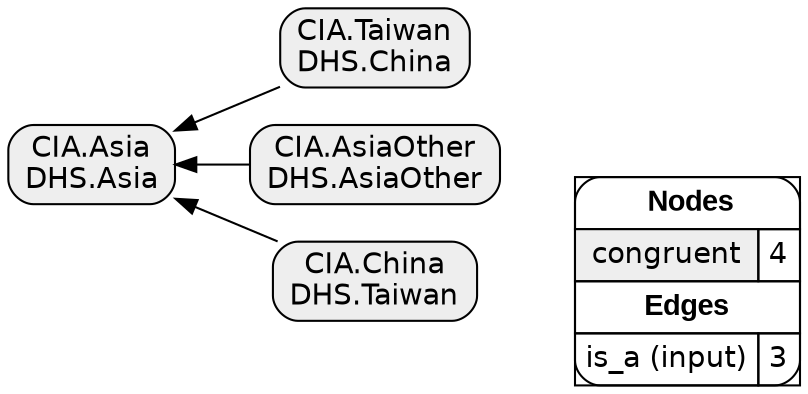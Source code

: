 digraph{
rankdir=RL
node[shape=box style="filled,rounded" fillcolor="#EEEEEE" fontname="helvetica"] 
"CIA.Taiwan\nDHS.China"
"CIA.AsiaOther\nDHS.AsiaOther"
"CIA.China\nDHS.Taiwan"
"CIA.Asia\nDHS.Asia"
edge[arrowhead=normal style=solid color="#000000" constraint=true penwidth=1]
"CIA.AsiaOther\nDHS.AsiaOther" -> "CIA.Asia\nDHS.Asia"
"CIA.China\nDHS.Taiwan" -> "CIA.Asia\nDHS.Asia"
"CIA.Taiwan\nDHS.China" -> "CIA.Asia\nDHS.Asia"
edge[arrowhead=normal style=dotted color="#000000" constraint=true penwidth=1]
node[shape=box] 
{rank=source Legend [fillcolor= white margin=0 label=< 
 <TABLE BORDER="0" CELLBORDER="1" CELLSPACING="0" CELLPADDING="4"> 
<TR> <TD COLSPAN="2"><font face="Arial Black"> Nodes</font></TD> </TR> 
<TR> 
 <TD bgcolor="#EEEEEE" fontname="helvetica">congruent</TD> 
 <TD>4</TD> 
 </TR> 
<TR> <TD COLSPAN="2"><font face = "Arial Black"> Edges </font></TD> </TR> 
<TR> 
 <TD><font color ="#000000">is_a (input)</font></TD><TD>3</TD>
</TR>
</TABLE> 
 >] } 
}